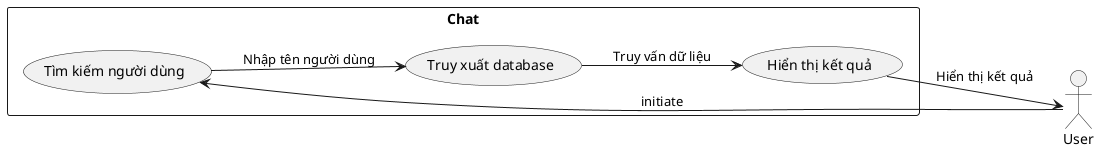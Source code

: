 @startuml
left to right direction

actor User
rectangle Chat {
    usecase "Tìm kiếm người dùng" as Search
    usecase "Truy xuất database" as Database
    usecase "Hiển thị kết quả" as Display
    User --> Search: initiate
    Search --> Database: Nhập tên người dùng
    Database --> Display: Truy vấn dữ liệu
    Display --> User: Hiển thị kết quả
}
@enduml

